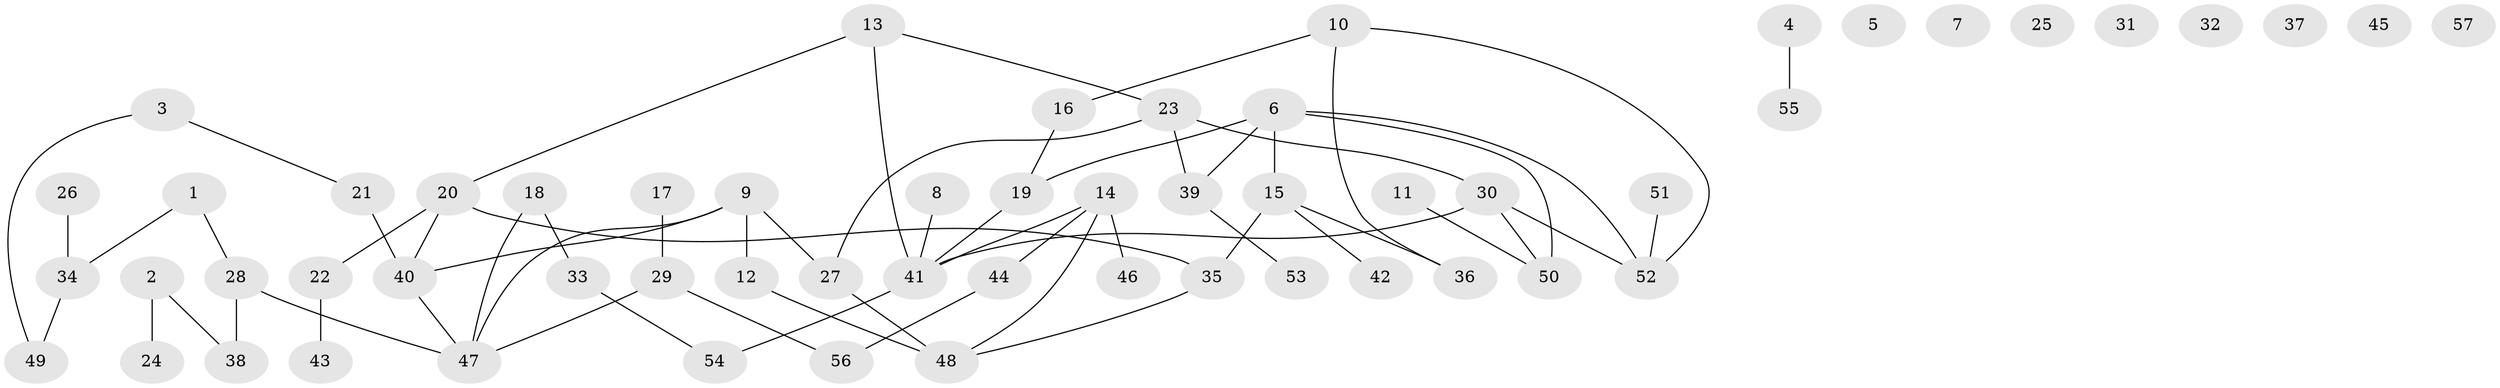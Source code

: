 // Generated by graph-tools (version 1.1) at 2025/00/03/09/25 03:00:45]
// undirected, 57 vertices, 62 edges
graph export_dot {
graph [start="1"]
  node [color=gray90,style=filled];
  1;
  2;
  3;
  4;
  5;
  6;
  7;
  8;
  9;
  10;
  11;
  12;
  13;
  14;
  15;
  16;
  17;
  18;
  19;
  20;
  21;
  22;
  23;
  24;
  25;
  26;
  27;
  28;
  29;
  30;
  31;
  32;
  33;
  34;
  35;
  36;
  37;
  38;
  39;
  40;
  41;
  42;
  43;
  44;
  45;
  46;
  47;
  48;
  49;
  50;
  51;
  52;
  53;
  54;
  55;
  56;
  57;
  1 -- 28;
  1 -- 34;
  2 -- 24;
  2 -- 38;
  3 -- 21;
  3 -- 49;
  4 -- 55;
  6 -- 15;
  6 -- 19;
  6 -- 39;
  6 -- 50;
  6 -- 52;
  8 -- 41;
  9 -- 12;
  9 -- 27;
  9 -- 40;
  9 -- 47;
  10 -- 16;
  10 -- 36;
  10 -- 52;
  11 -- 50;
  12 -- 48;
  13 -- 20;
  13 -- 23;
  13 -- 41;
  14 -- 41;
  14 -- 44;
  14 -- 46;
  14 -- 48;
  15 -- 35;
  15 -- 36;
  15 -- 42;
  16 -- 19;
  17 -- 29;
  18 -- 33;
  18 -- 47;
  19 -- 41;
  20 -- 22;
  20 -- 35;
  20 -- 40;
  21 -- 40;
  22 -- 43;
  23 -- 27;
  23 -- 30;
  23 -- 39;
  26 -- 34;
  27 -- 48;
  28 -- 38;
  28 -- 47;
  29 -- 47;
  29 -- 56;
  30 -- 41;
  30 -- 50;
  30 -- 52;
  33 -- 54;
  34 -- 49;
  35 -- 48;
  39 -- 53;
  40 -- 47;
  41 -- 54;
  44 -- 56;
  51 -- 52;
}

